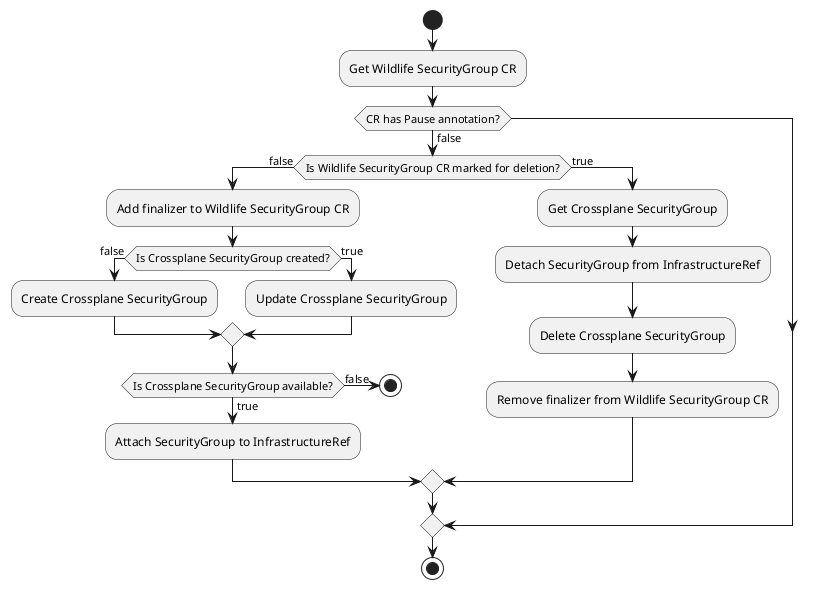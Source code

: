 @startuml sg-controller
start
:Get Wildlife SecurityGroup CR;
if (CR has Pause annotation?) is (false) then
    if (Is Wildlife SecurityGroup CR marked for deletion?) is (false) then
        :Add finalizer to Wildlife SecurityGroup CR;
        if (Is Crossplane SecurityGroup created?) is (false) then
        :Create Crossplane SecurityGroup;
        else (true)
        :Update Crossplane SecurityGroup;
        endif
        if (Is Crossplane SecurityGroup available?) is (true) then
            :Attach SecurityGroup to InfrastructureRef;
        else (false)
            stop
        endif
    else (true)
        :Get Crossplane SecurityGroup;
        :Detach SecurityGroup from InfrastructureRef;
        :Delete Crossplane SecurityGroup;
        :Remove finalizer from Wildlife SecurityGroup CR;
    endif
else
endif
stop
@enduml